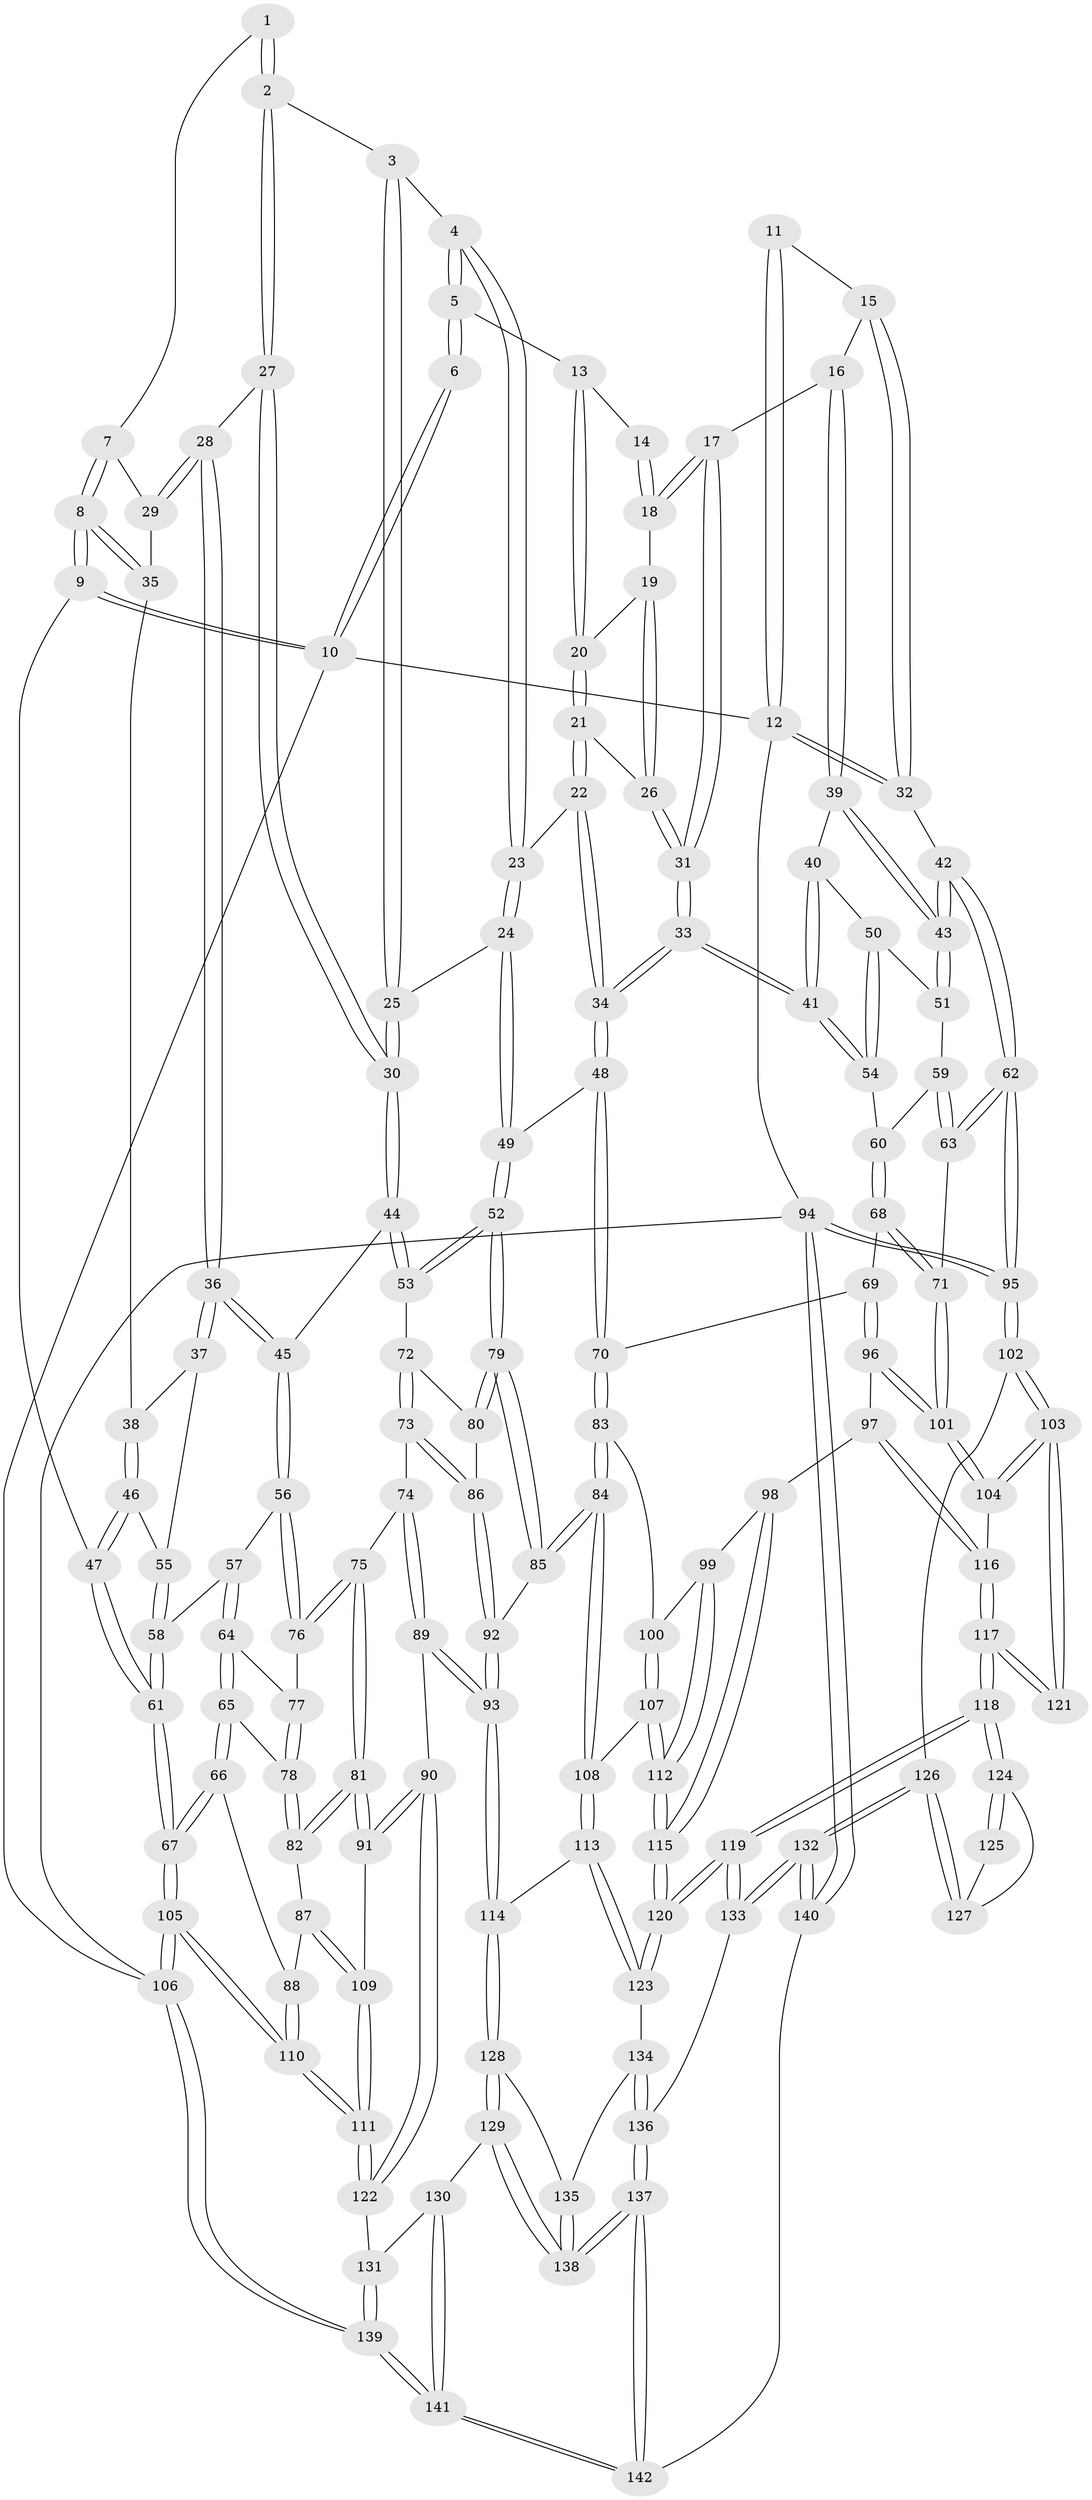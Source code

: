 // Generated by graph-tools (version 1.1) at 2025/27/03/15/25 16:27:56]
// undirected, 142 vertices, 352 edges
graph export_dot {
graph [start="1"]
  node [color=gray90,style=filled];
  1 [pos="+0.17616011422019806+0.001333038564556988"];
  2 [pos="+0.2292823104588527+0.08610336792004535"];
  3 [pos="+0.2783633555083644+0.07842314857750499"];
  4 [pos="+0.4745135814896242+0"];
  5 [pos="+0.49450317685976347+0"];
  6 [pos="+0.1095670168758125+0"];
  7 [pos="+0.08719038025644724+0.10842529114833231"];
  8 [pos="+0+0.022371968909980534"];
  9 [pos="+0+0.00984776216785462"];
  10 [pos="+0+0"];
  11 [pos="+0.8752304536528883+0"];
  12 [pos="+1+0"];
  13 [pos="+0.6350598045192026+0"];
  14 [pos="+0.735690542817486+0"];
  15 [pos="+0.8819799185445063+0.08685112599766227"];
  16 [pos="+0.8482848461108955+0.16577392768951332"];
  17 [pos="+0.7857846225504693+0.17327260700667135"];
  18 [pos="+0.7474413781520689+0.12926984627561727"];
  19 [pos="+0.6911189467162602+0.12107189217346782"];
  20 [pos="+0.6451271732072441+0.04121923587458295"];
  21 [pos="+0.6069334456443802+0.13871586464544772"];
  22 [pos="+0.5026725297904656+0.18036562210662543"];
  23 [pos="+0.4579271577588292+0.16254148857461836"];
  24 [pos="+0.42502740922339455+0.18707050798733627"];
  25 [pos="+0.4153478182240567+0.19281795655139558"];
  26 [pos="+0.6598806237179703+0.16956870133189392"];
  27 [pos="+0.2028576393510765+0.17037779164130593"];
  28 [pos="+0.18763594857570756+0.18297582994473732"];
  29 [pos="+0.13742064988083352+0.16468843982671563"];
  30 [pos="+0.38983202129134686+0.2207336618652639"];
  31 [pos="+0.6936122254190822+0.26210320186543046"];
  32 [pos="+1+0.24500638517806372"];
  33 [pos="+0.6669531841042473+0.3318868135963776"];
  34 [pos="+0.652495538429357+0.33978442267081804"];
  35 [pos="+0.05188263824888461+0.21029653817521327"];
  36 [pos="+0.17886719457637193+0.26560343428580135"];
  37 [pos="+0.08941444995518164+0.2849374875878491"];
  38 [pos="+0.06621546588129887+0.24832439110286675"];
  39 [pos="+0.8626442866108643+0.18871924878324606"];
  40 [pos="+0.863022194439125+0.23855382981228568"];
  41 [pos="+0.6923560709007746+0.33678823124512774"];
  42 [pos="+1+0.255335611772227"];
  43 [pos="+1+0.25551217119825487"];
  44 [pos="+0.3556279268843344+0.32643935629991866"];
  45 [pos="+0.23572337319319647+0.3504995261539582"];
  46 [pos="+0+0.2838948757461366"];
  47 [pos="+0+0.295546947939639"];
  48 [pos="+0.6446664280171719+0.3528944377557049"];
  49 [pos="+0.5412597852726729+0.39413608647245285"];
  50 [pos="+0.870981501475999+0.2694570966302067"];
  51 [pos="+0.9152708610968127+0.30874769536609437"];
  52 [pos="+0.49732776730970957+0.41881761845899684"];
  53 [pos="+0.377116942036857+0.3548101193570007"];
  54 [pos="+0.7857954050862298+0.3666086973807662"];
  55 [pos="+0.08713275509320187+0.2879391826447348"];
  56 [pos="+0.2327472754728265+0.3558443915194967"];
  57 [pos="+0.07678982375104247+0.3704644254969681"];
  58 [pos="+0.06480513889161243+0.35523103610807394"];
  59 [pos="+0.9044868726116246+0.3490171664615487"];
  60 [pos="+0.799750422035416+0.3778895423413899"];
  61 [pos="+0+0.3699386925720141"];
  62 [pos="+1+0.4691467819720212"];
  63 [pos="+0.9676446426679728+0.4589038046004362"];
  64 [pos="+0.0855456080949902+0.433618371298182"];
  65 [pos="+0.07585898343463912+0.45682846249738407"];
  66 [pos="+0.042815557010462975+0.5077140183648113"];
  67 [pos="+0+0.46202718729972925"];
  68 [pos="+0.8453187709686683+0.46564437199533043"];
  69 [pos="+0.8030095968540917+0.5036549356165713"];
  70 [pos="+0.663793358285028+0.43782904411503604"];
  71 [pos="+0.9108512697492891+0.4781971051341126"];
  72 [pos="+0.35250501235521664+0.44606646007073425"];
  73 [pos="+0.28424219862145844+0.4812990666470704"];
  74 [pos="+0.27112054022055343+0.4794602727716932"];
  75 [pos="+0.2439110500132476+0.4574154297900455"];
  76 [pos="+0.221700284842012+0.3995050419025798"];
  77 [pos="+0.20910512292796393+0.4073951220416486"];
  78 [pos="+0.1649014669441116+0.4664186173167695"];
  79 [pos="+0.48408885284078185+0.5038603562530415"];
  80 [pos="+0.3637893536782727+0.4764958907582479"];
  81 [pos="+0.17565553454080818+0.5582652678707125"];
  82 [pos="+0.14855107851261248+0.5400600967809961"];
  83 [pos="+0.6580768694578354+0.505842690341285"];
  84 [pos="+0.4938904883256659+0.5565246253981737"];
  85 [pos="+0.4860288486751978+0.5428397517733895"];
  86 [pos="+0.34743207349984545+0.5399903661776608"];
  87 [pos="+0.056424150281428734+0.5202249792543597"];
  88 [pos="+0.05189144234573768+0.5176590013208444"];
  89 [pos="+0.25644182954284045+0.6273940678659808"];
  90 [pos="+0.2541427672658166+0.6276222970983624"];
  91 [pos="+0.2020252177475503+0.604366205303457"];
  92 [pos="+0.35119647938968884+0.5536672372848603"];
  93 [pos="+0.29462019371866655+0.6336178172869215"];
  94 [pos="+1+1"];
  95 [pos="+1+0.7590953376940014"];
  96 [pos="+0.7976418962761334+0.5175130121293683"];
  97 [pos="+0.744225643312945+0.584704169312071"];
  98 [pos="+0.7409530868819272+0.5844492174285404"];
  99 [pos="+0.7169085056628344+0.569927384974767"];
  100 [pos="+0.671262901730571+0.538122627104419"];
  101 [pos="+0.8851804429350084+0.6163364139937533"];
  102 [pos="+1+0.7465454914120571"];
  103 [pos="+0.9081443739940499+0.6631229915727439"];
  104 [pos="+0.8862001083320382+0.6322074662789655"];
  105 [pos="+0+0.8945917526772061"];
  106 [pos="+0+1"];
  107 [pos="+0.5906079259875213+0.6373526484501469"];
  108 [pos="+0.5049252256555602+0.6161791651834694"];
  109 [pos="+0.10587154722575848+0.6601163808236363"];
  110 [pos="+0+0.7814493475465367"];
  111 [pos="+0.025565067917332505+0.7755787205926805"];
  112 [pos="+0.6136778346781653+0.6602886147639447"];
  113 [pos="+0.4549871888583449+0.6923832755404246"];
  114 [pos="+0.37493257661250073+0.7136748246072581"];
  115 [pos="+0.6488678528868863+0.6999717849484016"];
  116 [pos="+0.7657828073757635+0.6088636542013699"];
  117 [pos="+0.7650864521308185+0.6835696397221435"];
  118 [pos="+0.6929275895022867+0.794257856234177"];
  119 [pos="+0.6882621023825081+0.8000008191417624"];
  120 [pos="+0.6756599073049387+0.7885007416074494"];
  121 [pos="+0.8323449433512524+0.6898735116186904"];
  122 [pos="+0.16395735024673974+0.8093069323868518"];
  123 [pos="+0.5230148966461923+0.7767747640942373"];
  124 [pos="+0.8000443649238669+0.7291595672668579"];
  125 [pos="+0.8252104041071163+0.7022242418278865"];
  126 [pos="+0.8794828263392357+0.8196172129901569"];
  127 [pos="+0.822674751455814+0.7322062608357377"];
  128 [pos="+0.34355727414228565+0.7990810347173366"];
  129 [pos="+0.3041888348069256+0.8543505591545086"];
  130 [pos="+0.2644605216051035+0.8576126016080114"];
  131 [pos="+0.16435092501830326+0.8096286576123918"];
  132 [pos="+0.7676714819529223+0.8852639407241443"];
  133 [pos="+0.7008785478557029+0.8293101696087826"];
  134 [pos="+0.4992621250883127+0.8314378230412647"];
  135 [pos="+0.4754477351421553+0.8408988539937308"];
  136 [pos="+0.5513163049458405+0.9314889253644167"];
  137 [pos="+0.4634034612613648+1"];
  138 [pos="+0.3983621881618321+0.9697865830131673"];
  139 [pos="+0.0353526830204003+1"];
  140 [pos="+0.8263793691212452+1"];
  141 [pos="+0.057892191845873894+1"];
  142 [pos="+0.46696680189487516+1"];
  1 -- 2;
  1 -- 2;
  1 -- 7;
  2 -- 3;
  2 -- 27;
  2 -- 27;
  3 -- 4;
  3 -- 25;
  3 -- 25;
  4 -- 5;
  4 -- 5;
  4 -- 23;
  4 -- 23;
  5 -- 6;
  5 -- 6;
  5 -- 13;
  6 -- 10;
  6 -- 10;
  7 -- 8;
  7 -- 8;
  7 -- 29;
  8 -- 9;
  8 -- 9;
  8 -- 35;
  8 -- 35;
  9 -- 10;
  9 -- 10;
  9 -- 47;
  10 -- 12;
  10 -- 106;
  11 -- 12;
  11 -- 12;
  11 -- 15;
  12 -- 32;
  12 -- 32;
  12 -- 94;
  13 -- 14;
  13 -- 20;
  13 -- 20;
  14 -- 18;
  14 -- 18;
  15 -- 16;
  15 -- 32;
  15 -- 32;
  16 -- 17;
  16 -- 39;
  16 -- 39;
  17 -- 18;
  17 -- 18;
  17 -- 31;
  17 -- 31;
  18 -- 19;
  19 -- 20;
  19 -- 26;
  19 -- 26;
  20 -- 21;
  20 -- 21;
  21 -- 22;
  21 -- 22;
  21 -- 26;
  22 -- 23;
  22 -- 34;
  22 -- 34;
  23 -- 24;
  23 -- 24;
  24 -- 25;
  24 -- 49;
  24 -- 49;
  25 -- 30;
  25 -- 30;
  26 -- 31;
  26 -- 31;
  27 -- 28;
  27 -- 30;
  27 -- 30;
  28 -- 29;
  28 -- 29;
  28 -- 36;
  28 -- 36;
  29 -- 35;
  30 -- 44;
  30 -- 44;
  31 -- 33;
  31 -- 33;
  32 -- 42;
  33 -- 34;
  33 -- 34;
  33 -- 41;
  33 -- 41;
  34 -- 48;
  34 -- 48;
  35 -- 38;
  36 -- 37;
  36 -- 37;
  36 -- 45;
  36 -- 45;
  37 -- 38;
  37 -- 55;
  38 -- 46;
  38 -- 46;
  39 -- 40;
  39 -- 43;
  39 -- 43;
  40 -- 41;
  40 -- 41;
  40 -- 50;
  41 -- 54;
  41 -- 54;
  42 -- 43;
  42 -- 43;
  42 -- 62;
  42 -- 62;
  43 -- 51;
  43 -- 51;
  44 -- 45;
  44 -- 53;
  44 -- 53;
  45 -- 56;
  45 -- 56;
  46 -- 47;
  46 -- 47;
  46 -- 55;
  47 -- 61;
  47 -- 61;
  48 -- 49;
  48 -- 70;
  48 -- 70;
  49 -- 52;
  49 -- 52;
  50 -- 51;
  50 -- 54;
  50 -- 54;
  51 -- 59;
  52 -- 53;
  52 -- 53;
  52 -- 79;
  52 -- 79;
  53 -- 72;
  54 -- 60;
  55 -- 58;
  55 -- 58;
  56 -- 57;
  56 -- 76;
  56 -- 76;
  57 -- 58;
  57 -- 64;
  57 -- 64;
  58 -- 61;
  58 -- 61;
  59 -- 60;
  59 -- 63;
  59 -- 63;
  60 -- 68;
  60 -- 68;
  61 -- 67;
  61 -- 67;
  62 -- 63;
  62 -- 63;
  62 -- 95;
  62 -- 95;
  63 -- 71;
  64 -- 65;
  64 -- 65;
  64 -- 77;
  65 -- 66;
  65 -- 66;
  65 -- 78;
  66 -- 67;
  66 -- 67;
  66 -- 88;
  67 -- 105;
  67 -- 105;
  68 -- 69;
  68 -- 71;
  68 -- 71;
  69 -- 70;
  69 -- 96;
  69 -- 96;
  70 -- 83;
  70 -- 83;
  71 -- 101;
  71 -- 101;
  72 -- 73;
  72 -- 73;
  72 -- 80;
  73 -- 74;
  73 -- 86;
  73 -- 86;
  74 -- 75;
  74 -- 89;
  74 -- 89;
  75 -- 76;
  75 -- 76;
  75 -- 81;
  75 -- 81;
  76 -- 77;
  77 -- 78;
  77 -- 78;
  78 -- 82;
  78 -- 82;
  79 -- 80;
  79 -- 80;
  79 -- 85;
  79 -- 85;
  80 -- 86;
  81 -- 82;
  81 -- 82;
  81 -- 91;
  81 -- 91;
  82 -- 87;
  83 -- 84;
  83 -- 84;
  83 -- 100;
  84 -- 85;
  84 -- 85;
  84 -- 108;
  84 -- 108;
  85 -- 92;
  86 -- 92;
  86 -- 92;
  87 -- 88;
  87 -- 109;
  87 -- 109;
  88 -- 110;
  88 -- 110;
  89 -- 90;
  89 -- 93;
  89 -- 93;
  90 -- 91;
  90 -- 91;
  90 -- 122;
  90 -- 122;
  91 -- 109;
  92 -- 93;
  92 -- 93;
  93 -- 114;
  93 -- 114;
  94 -- 95;
  94 -- 95;
  94 -- 140;
  94 -- 140;
  94 -- 106;
  95 -- 102;
  95 -- 102;
  96 -- 97;
  96 -- 101;
  96 -- 101;
  97 -- 98;
  97 -- 116;
  97 -- 116;
  98 -- 99;
  98 -- 115;
  98 -- 115;
  99 -- 100;
  99 -- 112;
  99 -- 112;
  100 -- 107;
  100 -- 107;
  101 -- 104;
  101 -- 104;
  102 -- 103;
  102 -- 103;
  102 -- 126;
  103 -- 104;
  103 -- 104;
  103 -- 121;
  103 -- 121;
  104 -- 116;
  105 -- 106;
  105 -- 106;
  105 -- 110;
  105 -- 110;
  106 -- 139;
  106 -- 139;
  107 -- 108;
  107 -- 112;
  107 -- 112;
  108 -- 113;
  108 -- 113;
  109 -- 111;
  109 -- 111;
  110 -- 111;
  110 -- 111;
  111 -- 122;
  111 -- 122;
  112 -- 115;
  112 -- 115;
  113 -- 114;
  113 -- 123;
  113 -- 123;
  114 -- 128;
  114 -- 128;
  115 -- 120;
  115 -- 120;
  116 -- 117;
  116 -- 117;
  117 -- 118;
  117 -- 118;
  117 -- 121;
  117 -- 121;
  118 -- 119;
  118 -- 119;
  118 -- 124;
  118 -- 124;
  119 -- 120;
  119 -- 120;
  119 -- 133;
  119 -- 133;
  120 -- 123;
  120 -- 123;
  122 -- 131;
  123 -- 134;
  124 -- 125;
  124 -- 125;
  124 -- 127;
  125 -- 127;
  126 -- 127;
  126 -- 127;
  126 -- 132;
  126 -- 132;
  128 -- 129;
  128 -- 129;
  128 -- 135;
  129 -- 130;
  129 -- 138;
  129 -- 138;
  130 -- 131;
  130 -- 141;
  130 -- 141;
  131 -- 139;
  131 -- 139;
  132 -- 133;
  132 -- 133;
  132 -- 140;
  132 -- 140;
  133 -- 136;
  134 -- 135;
  134 -- 136;
  134 -- 136;
  135 -- 138;
  135 -- 138;
  136 -- 137;
  136 -- 137;
  137 -- 138;
  137 -- 138;
  137 -- 142;
  137 -- 142;
  139 -- 141;
  139 -- 141;
  140 -- 142;
  141 -- 142;
  141 -- 142;
}
